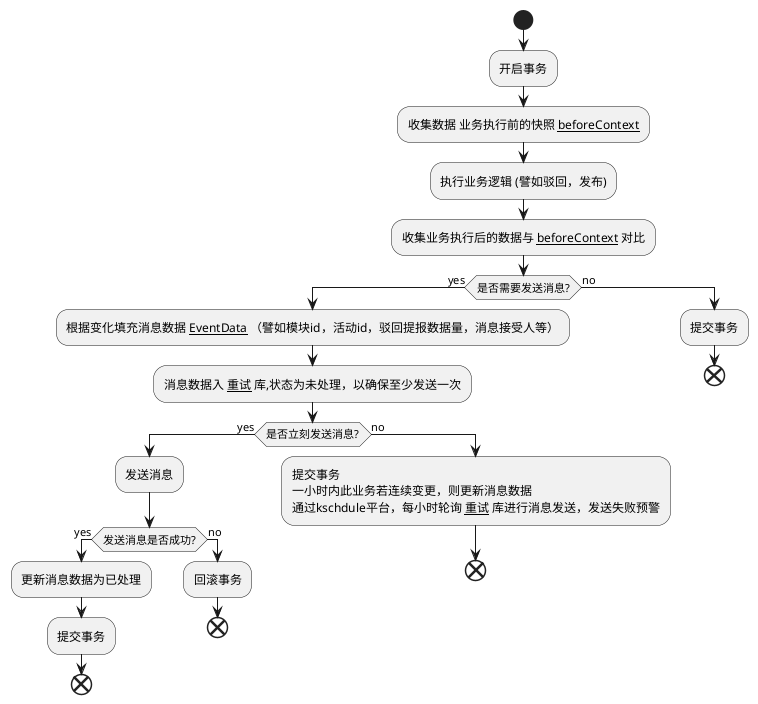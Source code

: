 @startuml
start
:开启事务;
:收集数据 业务执行前的快照 __beforeContext__;
:执行业务逻辑 (譬如驳回，发布);
:收集业务执行后的数据与 __beforeContext__ 对比;
if (是否需要发送消息?) then (yes)
  :根据变化填充消息数据 __EventData__ （譬如模块id，活动id，驳回提报数据量，消息接受人等）;
  :消息数据入 __重试__ 库,状态为未处理，以确保至少发送一次;
  if (是否立刻发送消息?) then (yes)
    :发送消息;
    if (发送消息是否成功?) then (yes)
      :更新消息数据为已处理;
      :提交事务;
      end
    else (no)
      :回滚事务;
      end
    endif
  else (no)
    :提交事务\n一小时内此业务若连续变更，则更新消息数据\n通过kschdule平台，每小时轮询 __重试__ 库进行消息发送，发送失败预警;
    end
  endif
else (no)
  :提交事务;
  end
endif
@enduml